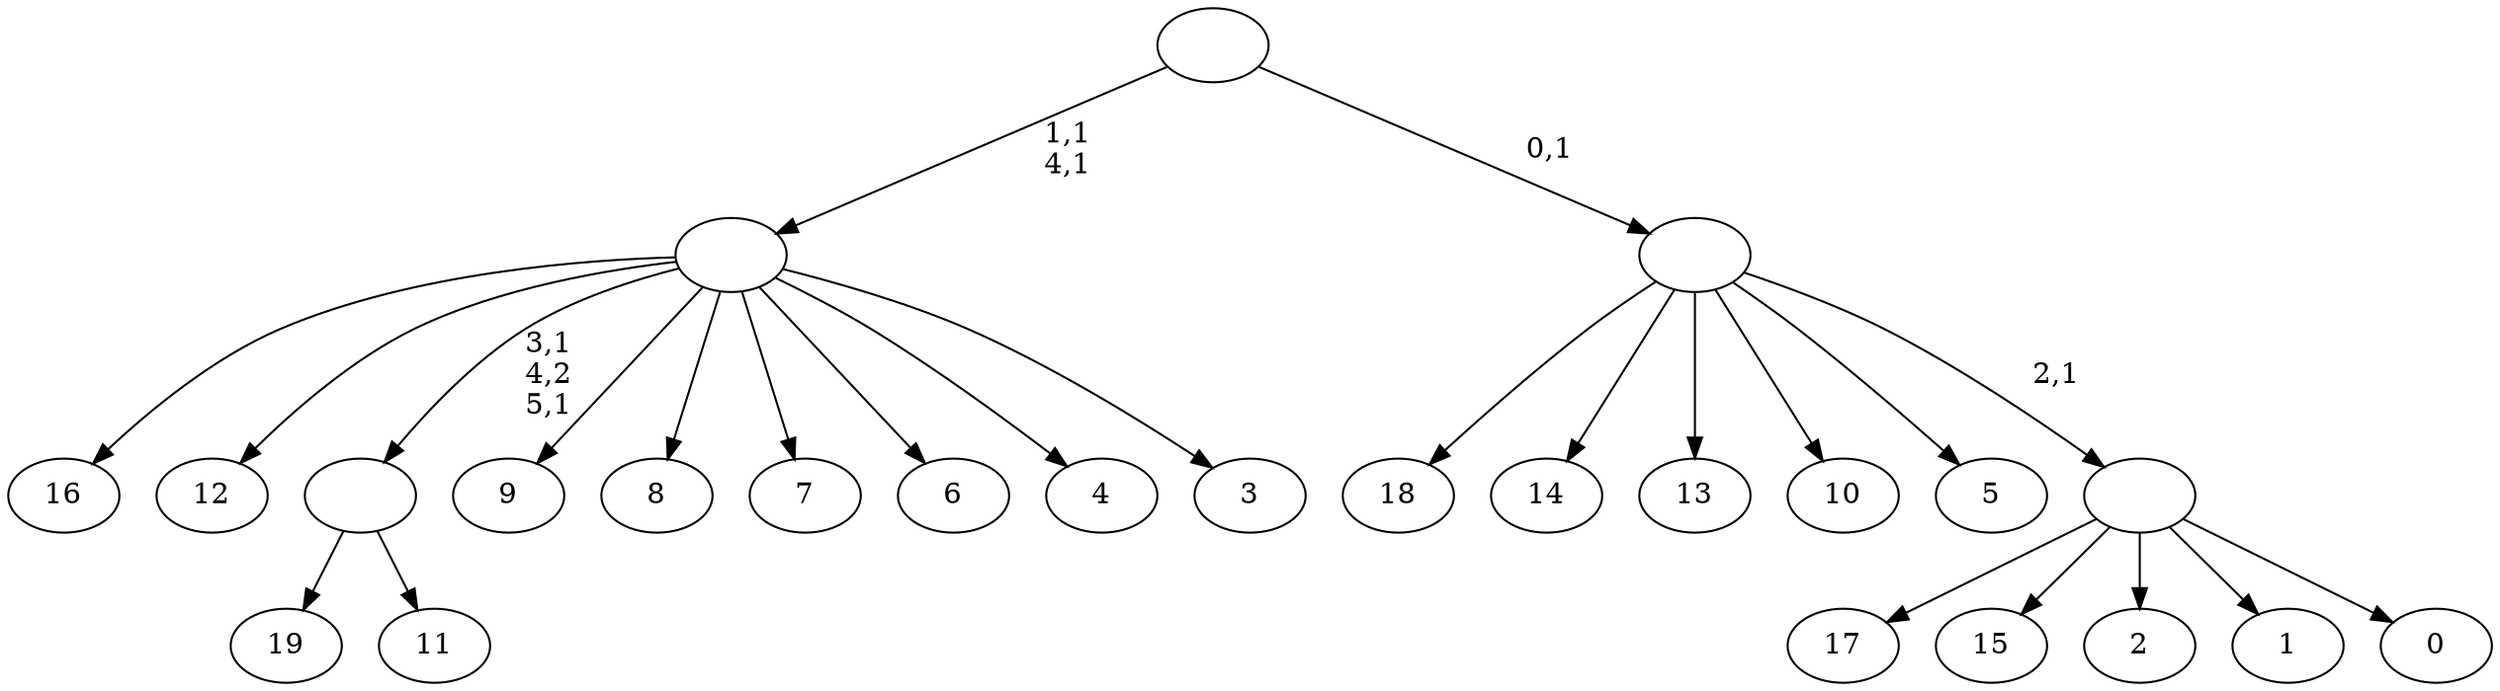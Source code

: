 digraph T {
	26 [label="19"]
	25 [label="18"]
	24 [label="17"]
	23 [label="16"]
	22 [label="15"]
	21 [label="14"]
	20 [label="13"]
	19 [label="12"]
	18 [label="11"]
	17 [label=""]
	15 [label="10"]
	14 [label="9"]
	13 [label="8"]
	12 [label="7"]
	11 [label="6"]
	10 [label="5"]
	9 [label="4"]
	8 [label="3"]
	7 [label=""]
	5 [label="2"]
	4 [label="1"]
	3 [label="0"]
	2 [label=""]
	1 [label=""]
	0 [label=""]
	17 -> 26 [label=""]
	17 -> 18 [label=""]
	7 -> 17 [label="3,1\n4,2\n5,1"]
	7 -> 23 [label=""]
	7 -> 19 [label=""]
	7 -> 14 [label=""]
	7 -> 13 [label=""]
	7 -> 12 [label=""]
	7 -> 11 [label=""]
	7 -> 9 [label=""]
	7 -> 8 [label=""]
	2 -> 24 [label=""]
	2 -> 22 [label=""]
	2 -> 5 [label=""]
	2 -> 4 [label=""]
	2 -> 3 [label=""]
	1 -> 25 [label=""]
	1 -> 21 [label=""]
	1 -> 20 [label=""]
	1 -> 15 [label=""]
	1 -> 10 [label=""]
	1 -> 2 [label="2,1"]
	0 -> 7 [label="1,1\n4,1"]
	0 -> 1 [label="0,1"]
}
